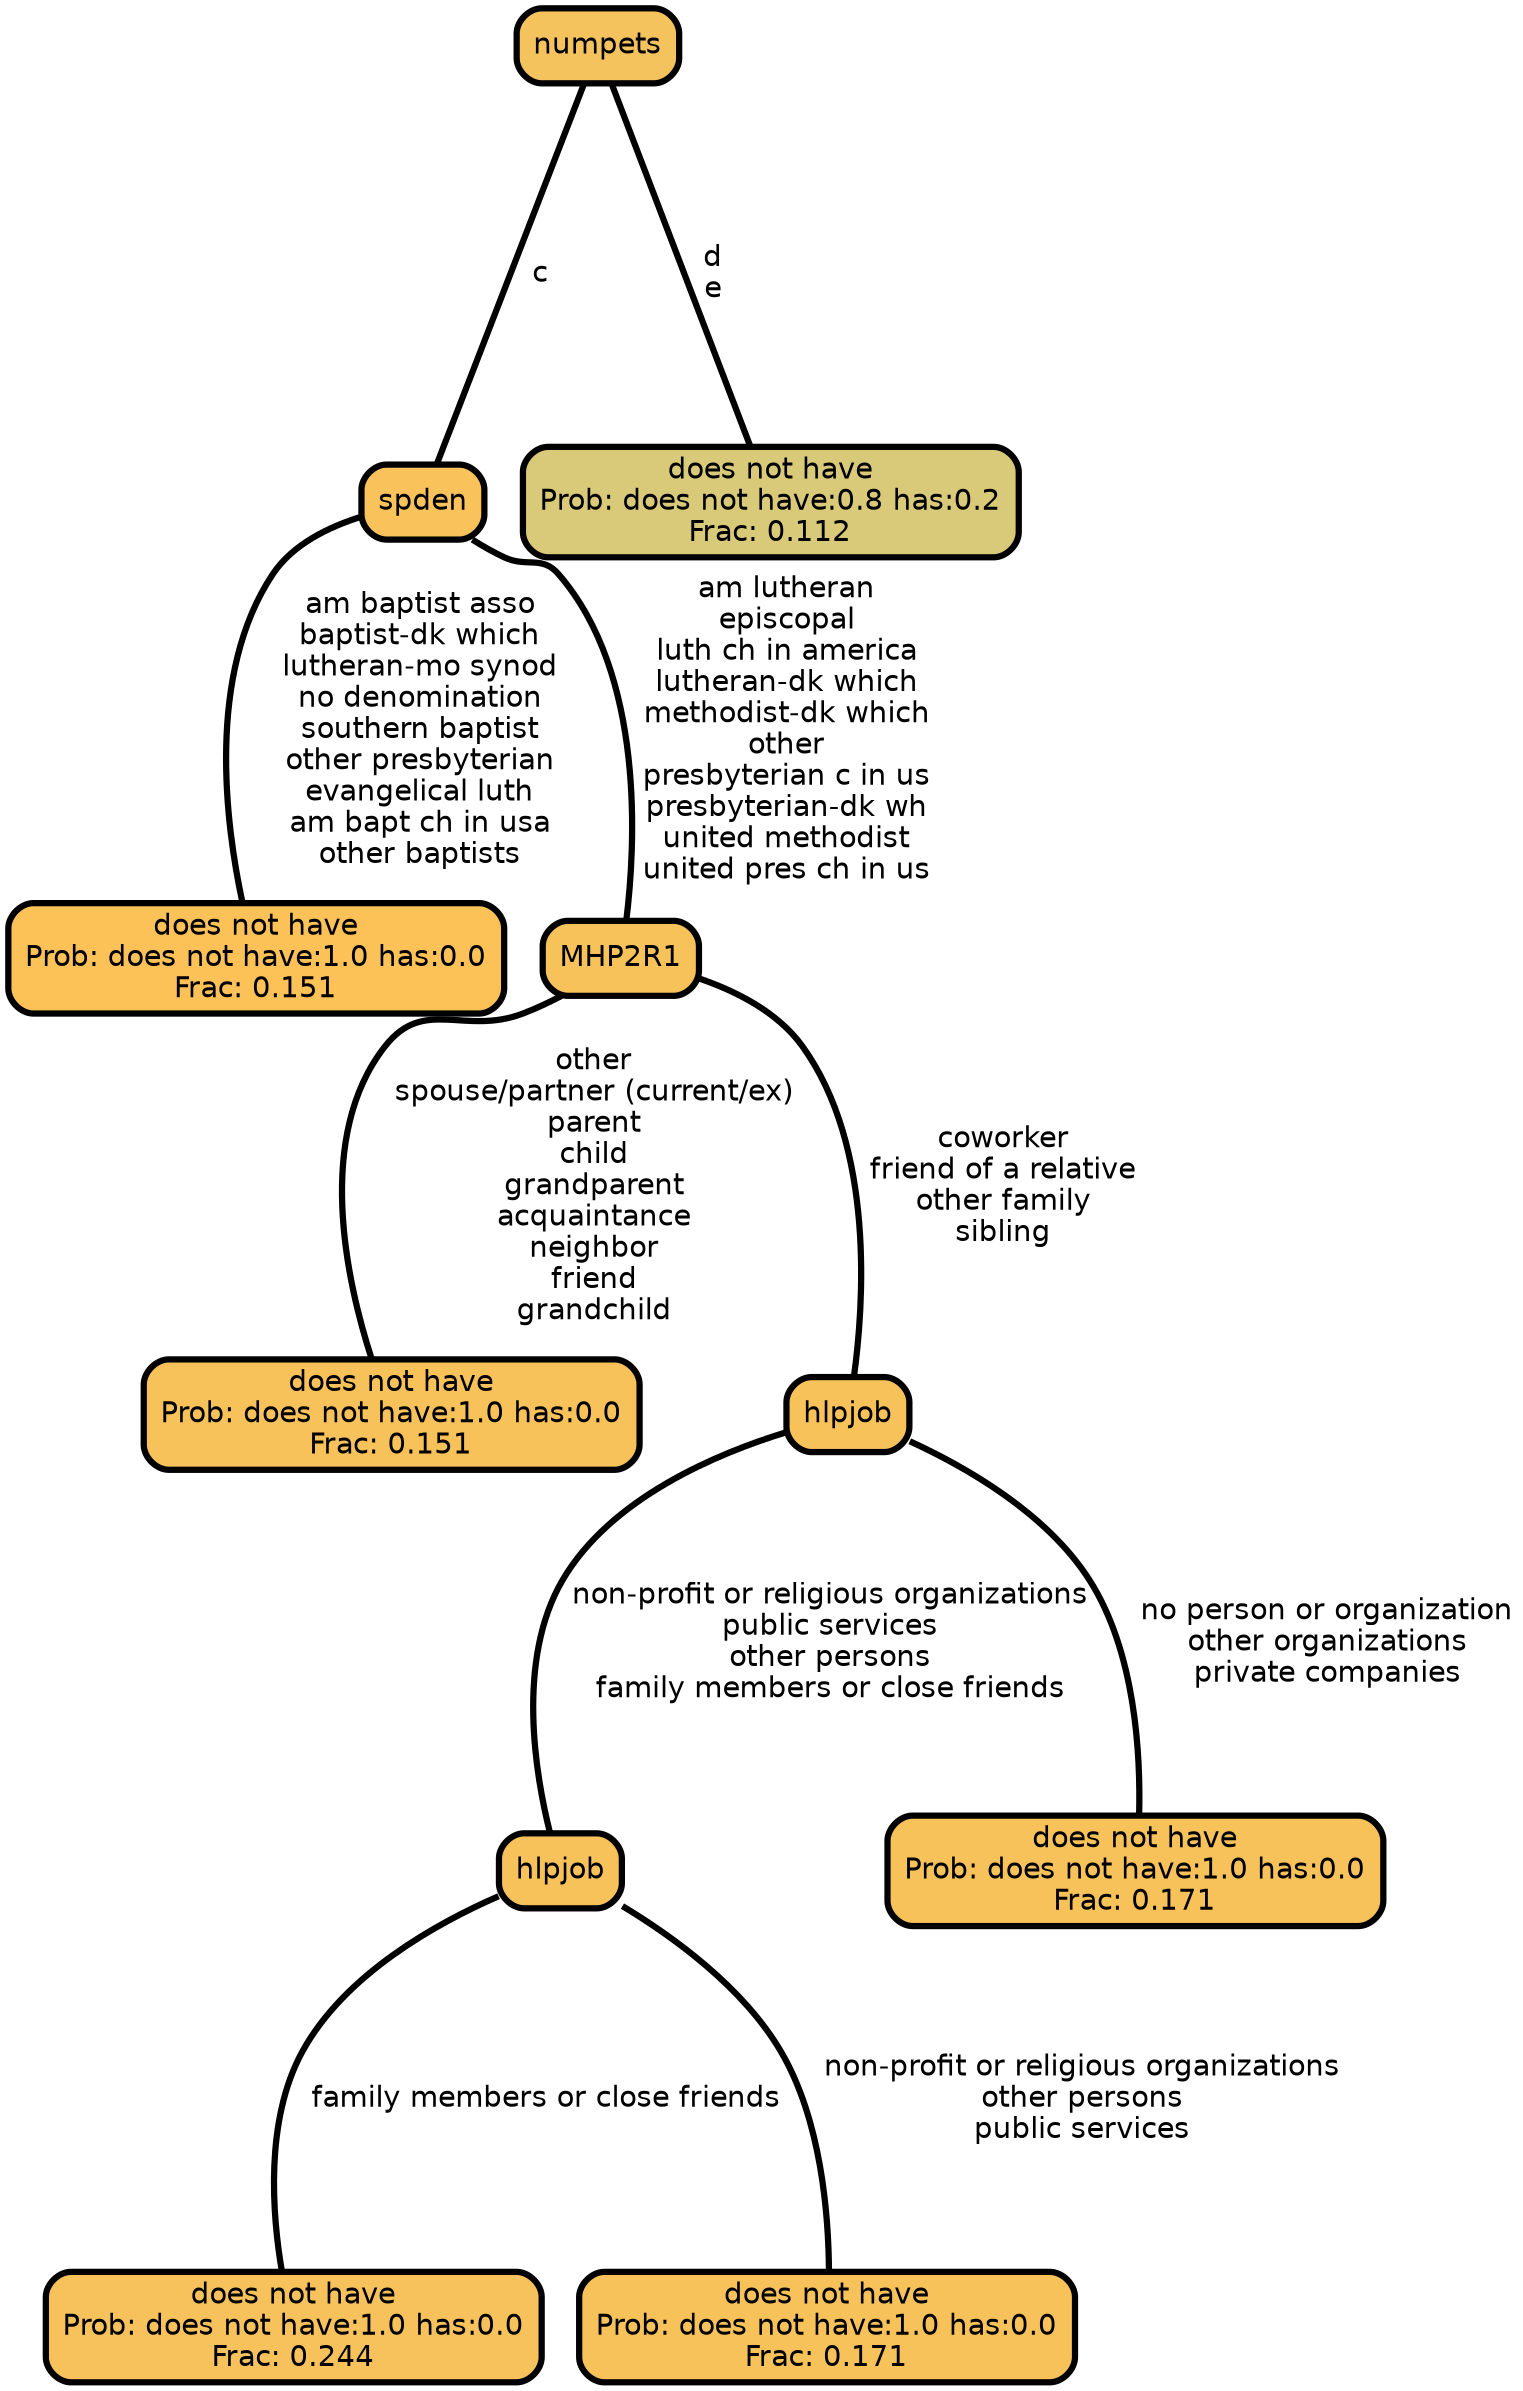 graph Tree {
node [shape=box, style="filled, rounded",color="black",penwidth="3",fontcolor="black",                 fontname=helvetica] ;
graph [ranksep="0 equally", splines=straight,                 bgcolor=transparent, dpi=200] ;
edge [fontname=helvetica, color=black] ;
0 [label="does not have
Prob: does not have:1.0 has:0.0
Frac: 0.151", fillcolor="#fcc157"] ;
1 [label="spden", fillcolor="#f9c25a"] ;
2 [label="does not have
Prob: does not have:1.0 has:0.0
Frac: 0.151", fillcolor="#f8c25b"] ;
3 [label="MHP2R1", fillcolor="#f8c25b"] ;
4 [label="does not have
Prob: does not have:1.0 has:0.0
Frac: 0.244", fillcolor="#f7c25c"] ;
5 [label="hlpjob", fillcolor="#f8c25b"] ;
6 [label="does not have
Prob: does not have:1.0 has:0.0
Frac: 0.171", fillcolor="#f8c25b"] ;
7 [label="hlpjob", fillcolor="#f8c25b"] ;
8 [label="does not have
Prob: does not have:1.0 has:0.0
Frac: 0.171", fillcolor="#f8c25b"] ;
9 [label="numpets", fillcolor="#f5c35e"] ;
10 [label="does not have
Prob: does not have:0.8 has:0.2
Frac: 0.112", fillcolor="#d9ca7a"] ;
1 -- 0 [label=" am baptist asso\n baptist-dk which\n lutheran-mo synod\n no denomination\n southern baptist\n other presbyterian\n evangelical luth\n am bapt ch in usa\n other baptists",penwidth=3] ;
1 -- 3 [label=" am lutheran\n episcopal\n luth ch in america\n lutheran-dk which\n methodist-dk which\n other\n presbyterian c in us\n presbyterian-dk wh\n united methodist\n united pres ch in us",penwidth=3] ;
3 -- 2 [label=" other\n spouse/partner (current/ex)\n parent\n child\n grandparent\n acquaintance\n neighbor\n friend\n grandchild",penwidth=3] ;
3 -- 7 [label=" coworker\n friend of a relative\n other family\n sibling",penwidth=3] ;
5 -- 4 [label=" family members or close friends",penwidth=3] ;
5 -- 6 [label=" non-profit or religious organizations\n other persons\n public services",penwidth=3] ;
7 -- 5 [label=" non-profit or religious organizations\n public services\n other persons\n family members or close friends",penwidth=3] ;
7 -- 8 [label=" no person or organization\n other organizations\n private companies",penwidth=3] ;
9 -- 1 [label=" c",penwidth=3] ;
9 -- 10 [label=" d\n e",penwidth=3] ;
{rank = same;}}